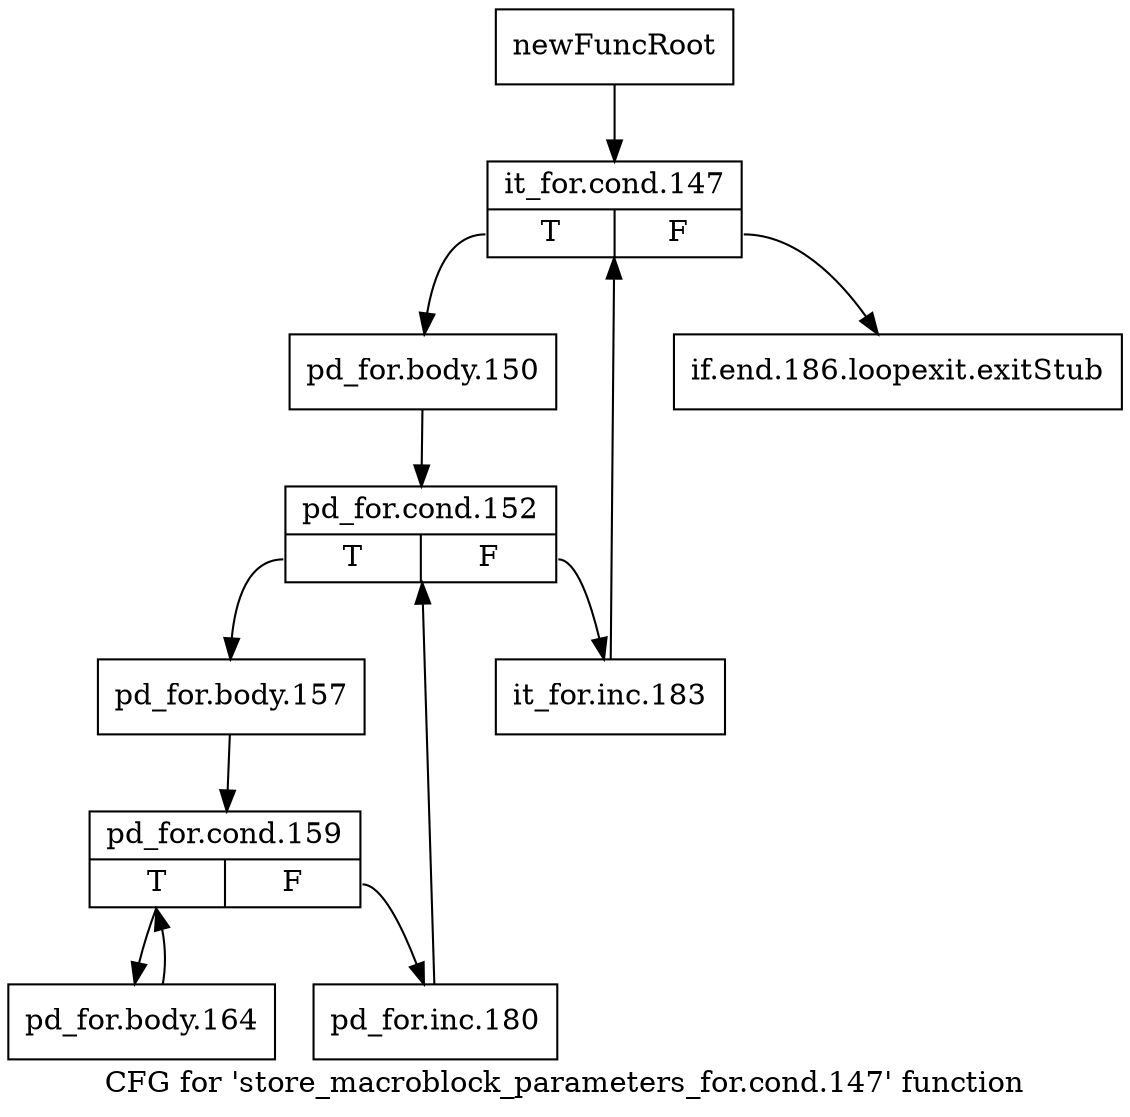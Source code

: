 digraph "CFG for 'store_macroblock_parameters_for.cond.147' function" {
	label="CFG for 'store_macroblock_parameters_for.cond.147' function";

	Node0x2c0f2f0 [shape=record,label="{newFuncRoot}"];
	Node0x2c0f2f0 -> Node0x2c0f390;
	Node0x2c0f340 [shape=record,label="{if.end.186.loopexit.exitStub}"];
	Node0x2c0f390 [shape=record,label="{it_for.cond.147|{<s0>T|<s1>F}}"];
	Node0x2c0f390:s0 -> Node0x2c0f3e0;
	Node0x2c0f390:s1 -> Node0x2c0f340;
	Node0x2c0f3e0 [shape=record,label="{pd_for.body.150}"];
	Node0x2c0f3e0 -> Node0x2c0f430;
	Node0x2c0f430 [shape=record,label="{pd_for.cond.152|{<s0>T|<s1>F}}"];
	Node0x2c0f430:s0 -> Node0x2c0f4d0;
	Node0x2c0f430:s1 -> Node0x2c0f480;
	Node0x2c0f480 [shape=record,label="{it_for.inc.183}"];
	Node0x2c0f480 -> Node0x2c0f390;
	Node0x2c0f4d0 [shape=record,label="{pd_for.body.157}"];
	Node0x2c0f4d0 -> Node0x2c0f520;
	Node0x2c0f520 [shape=record,label="{pd_for.cond.159|{<s0>T|<s1>F}}"];
	Node0x2c0f520:s0 -> Node0x2c0f5c0;
	Node0x2c0f520:s1 -> Node0x2c0f570;
	Node0x2c0f570 [shape=record,label="{pd_for.inc.180}"];
	Node0x2c0f570 -> Node0x2c0f430;
	Node0x2c0f5c0 [shape=record,label="{pd_for.body.164}"];
	Node0x2c0f5c0 -> Node0x2c0f520;
}

